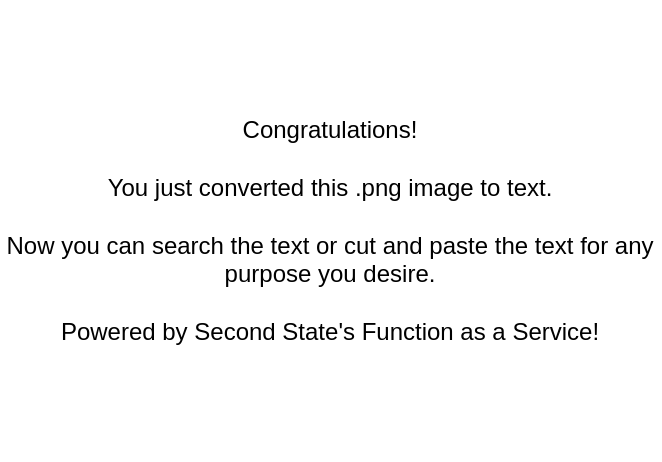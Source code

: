 <mxfile version="14.1.2" type="device"><diagram id="ly4PV-ce0p5jybRBIOaX" name="Page-1"><mxGraphModel dx="1083" dy="911" grid="1" gridSize="10" guides="1" tooltips="1" connect="1" arrows="1" fold="1" page="1" pageScale="1" pageWidth="827" pageHeight="1169" math="0" shadow="0"><root><mxCell id="0"/><mxCell id="1" parent="0"/><mxCell id="rTkD4VfdlFkgsNwh1QvF-1" value="Congratulations!&lt;br&gt;&lt;br&gt;You just converted this .png image to text.&lt;br&gt;&lt;br&gt;Now you can search the text or cut and paste the text for any purpose you desire.&lt;br&gt;&lt;br&gt;Powered by Second State's Function as a Service!" style="text;html=1;strokeColor=none;fillColor=none;align=center;verticalAlign=middle;whiteSpace=wrap;rounded=0;" vertex="1" parent="1"><mxGeometry x="210" y="150" width="330" height="230" as="geometry"/></mxCell></root></mxGraphModel></diagram></mxfile>